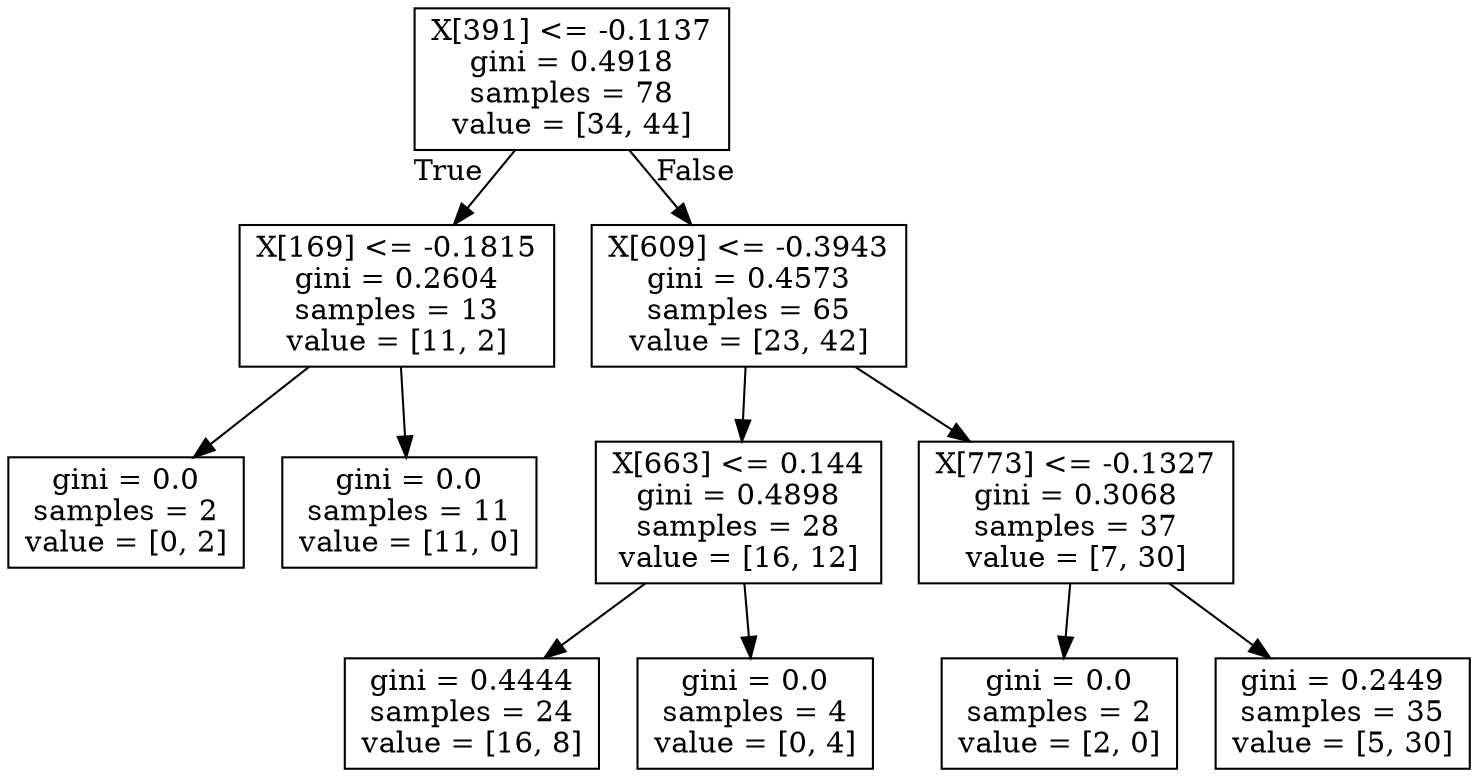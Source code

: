 digraph Tree {
node [shape=box] ;
0 [label="X[391] <= -0.1137\ngini = 0.4918\nsamples = 78\nvalue = [34, 44]"] ;
1 [label="X[169] <= -0.1815\ngini = 0.2604\nsamples = 13\nvalue = [11, 2]"] ;
0 -> 1 [labeldistance=2.5, labelangle=45, headlabel="True"] ;
2 [label="gini = 0.0\nsamples = 2\nvalue = [0, 2]"] ;
1 -> 2 ;
3 [label="gini = 0.0\nsamples = 11\nvalue = [11, 0]"] ;
1 -> 3 ;
4 [label="X[609] <= -0.3943\ngini = 0.4573\nsamples = 65\nvalue = [23, 42]"] ;
0 -> 4 [labeldistance=2.5, labelangle=-45, headlabel="False"] ;
5 [label="X[663] <= 0.144\ngini = 0.4898\nsamples = 28\nvalue = [16, 12]"] ;
4 -> 5 ;
6 [label="gini = 0.4444\nsamples = 24\nvalue = [16, 8]"] ;
5 -> 6 ;
7 [label="gini = 0.0\nsamples = 4\nvalue = [0, 4]"] ;
5 -> 7 ;
8 [label="X[773] <= -0.1327\ngini = 0.3068\nsamples = 37\nvalue = [7, 30]"] ;
4 -> 8 ;
9 [label="gini = 0.0\nsamples = 2\nvalue = [2, 0]"] ;
8 -> 9 ;
10 [label="gini = 0.2449\nsamples = 35\nvalue = [5, 30]"] ;
8 -> 10 ;
}
